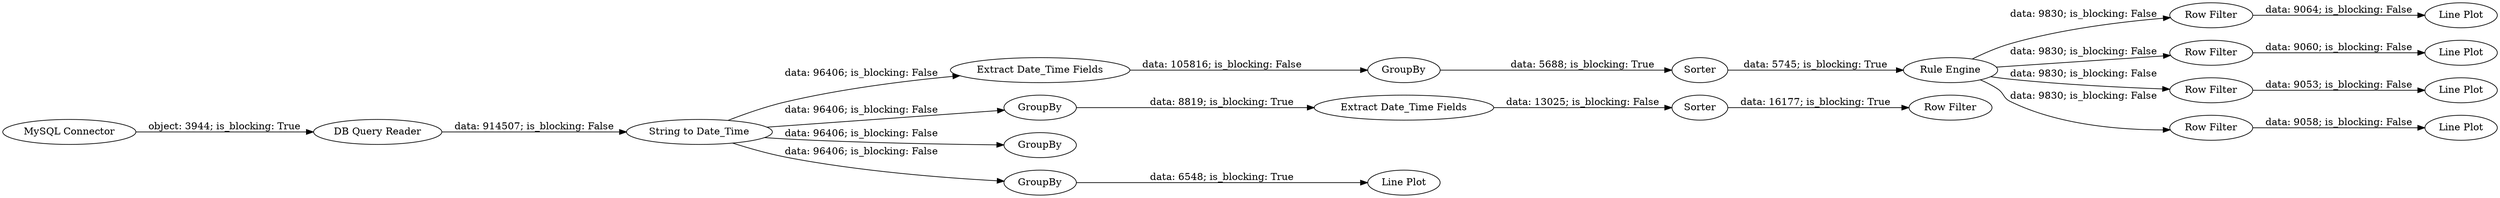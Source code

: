 digraph {
	"-7131616852431459024_25" [label="Row Filter"]
	"-7131616852431459024_22" [label=Sorter]
	"-7131616852431459024_18" [label="Line Plot"]
	"-7131616852431459024_6" [label=GroupBy]
	"-7131616852431459024_5" [label="Extract Date_Time Fields"]
	"-7131616852431459024_21" [label=GroupBy]
	"-7131616852431459024_15" [label="Row Filter"]
	"-7131616852431459024_2" [label="DB Query Reader"]
	"-7131616852431459024_13" [label="Row Filter"]
	"-7131616852431459024_3" [label="MySQL Connector"]
	"-7131616852431459024_24" [label="Extract Date_Time Fields"]
	"-7131616852431459024_20" [label=GroupBy]
	"-7131616852431459024_9" [label="Line Plot"]
	"-7131616852431459024_19" [label="Line Plot"]
	"-7131616852431459024_11" [label=GroupBy]
	"-7131616852431459024_12" [label="Line Plot"]
	"-7131616852431459024_17" [label="Line Plot"]
	"-7131616852431459024_16" [label="Row Filter"]
	"-7131616852431459024_14" [label="Row Filter"]
	"-7131616852431459024_8" [label="Rule Engine"]
	"-7131616852431459024_4" [label="String to Date_Time"]
	"-7131616852431459024_7" [label=Sorter]
	"-7131616852431459024_8" -> "-7131616852431459024_16" [label="data: 9830; is_blocking: False"]
	"-7131616852431459024_4" -> "-7131616852431459024_11" [label="data: 96406; is_blocking: False"]
	"-7131616852431459024_8" -> "-7131616852431459024_15" [label="data: 9830; is_blocking: False"]
	"-7131616852431459024_8" -> "-7131616852431459024_13" [label="data: 9830; is_blocking: False"]
	"-7131616852431459024_21" -> "-7131616852431459024_24" [label="data: 8819; is_blocking: True"]
	"-7131616852431459024_22" -> "-7131616852431459024_25" [label="data: 16177; is_blocking: True"]
	"-7131616852431459024_2" -> "-7131616852431459024_4" [label="data: 914507; is_blocking: False"]
	"-7131616852431459024_24" -> "-7131616852431459024_22" [label="data: 13025; is_blocking: False"]
	"-7131616852431459024_4" -> "-7131616852431459024_21" [label="data: 96406; is_blocking: False"]
	"-7131616852431459024_13" -> "-7131616852431459024_9" [label="data: 9060; is_blocking: False"]
	"-7131616852431459024_4" -> "-7131616852431459024_20" [label="data: 96406; is_blocking: False"]
	"-7131616852431459024_4" -> "-7131616852431459024_5" [label="data: 96406; is_blocking: False"]
	"-7131616852431459024_14" -> "-7131616852431459024_17" [label="data: 9058; is_blocking: False"]
	"-7131616852431459024_5" -> "-7131616852431459024_6" [label="data: 105816; is_blocking: False"]
	"-7131616852431459024_16" -> "-7131616852431459024_19" [label="data: 9053; is_blocking: False"]
	"-7131616852431459024_6" -> "-7131616852431459024_7" [label="data: 5688; is_blocking: True"]
	"-7131616852431459024_8" -> "-7131616852431459024_14" [label="data: 9830; is_blocking: False"]
	"-7131616852431459024_11" -> "-7131616852431459024_12" [label="data: 6548; is_blocking: True"]
	"-7131616852431459024_15" -> "-7131616852431459024_18" [label="data: 9064; is_blocking: False"]
	"-7131616852431459024_3" -> "-7131616852431459024_2" [label="object: 3944; is_blocking: True"]
	"-7131616852431459024_7" -> "-7131616852431459024_8" [label="data: 5745; is_blocking: True"]
	rankdir=LR
}
